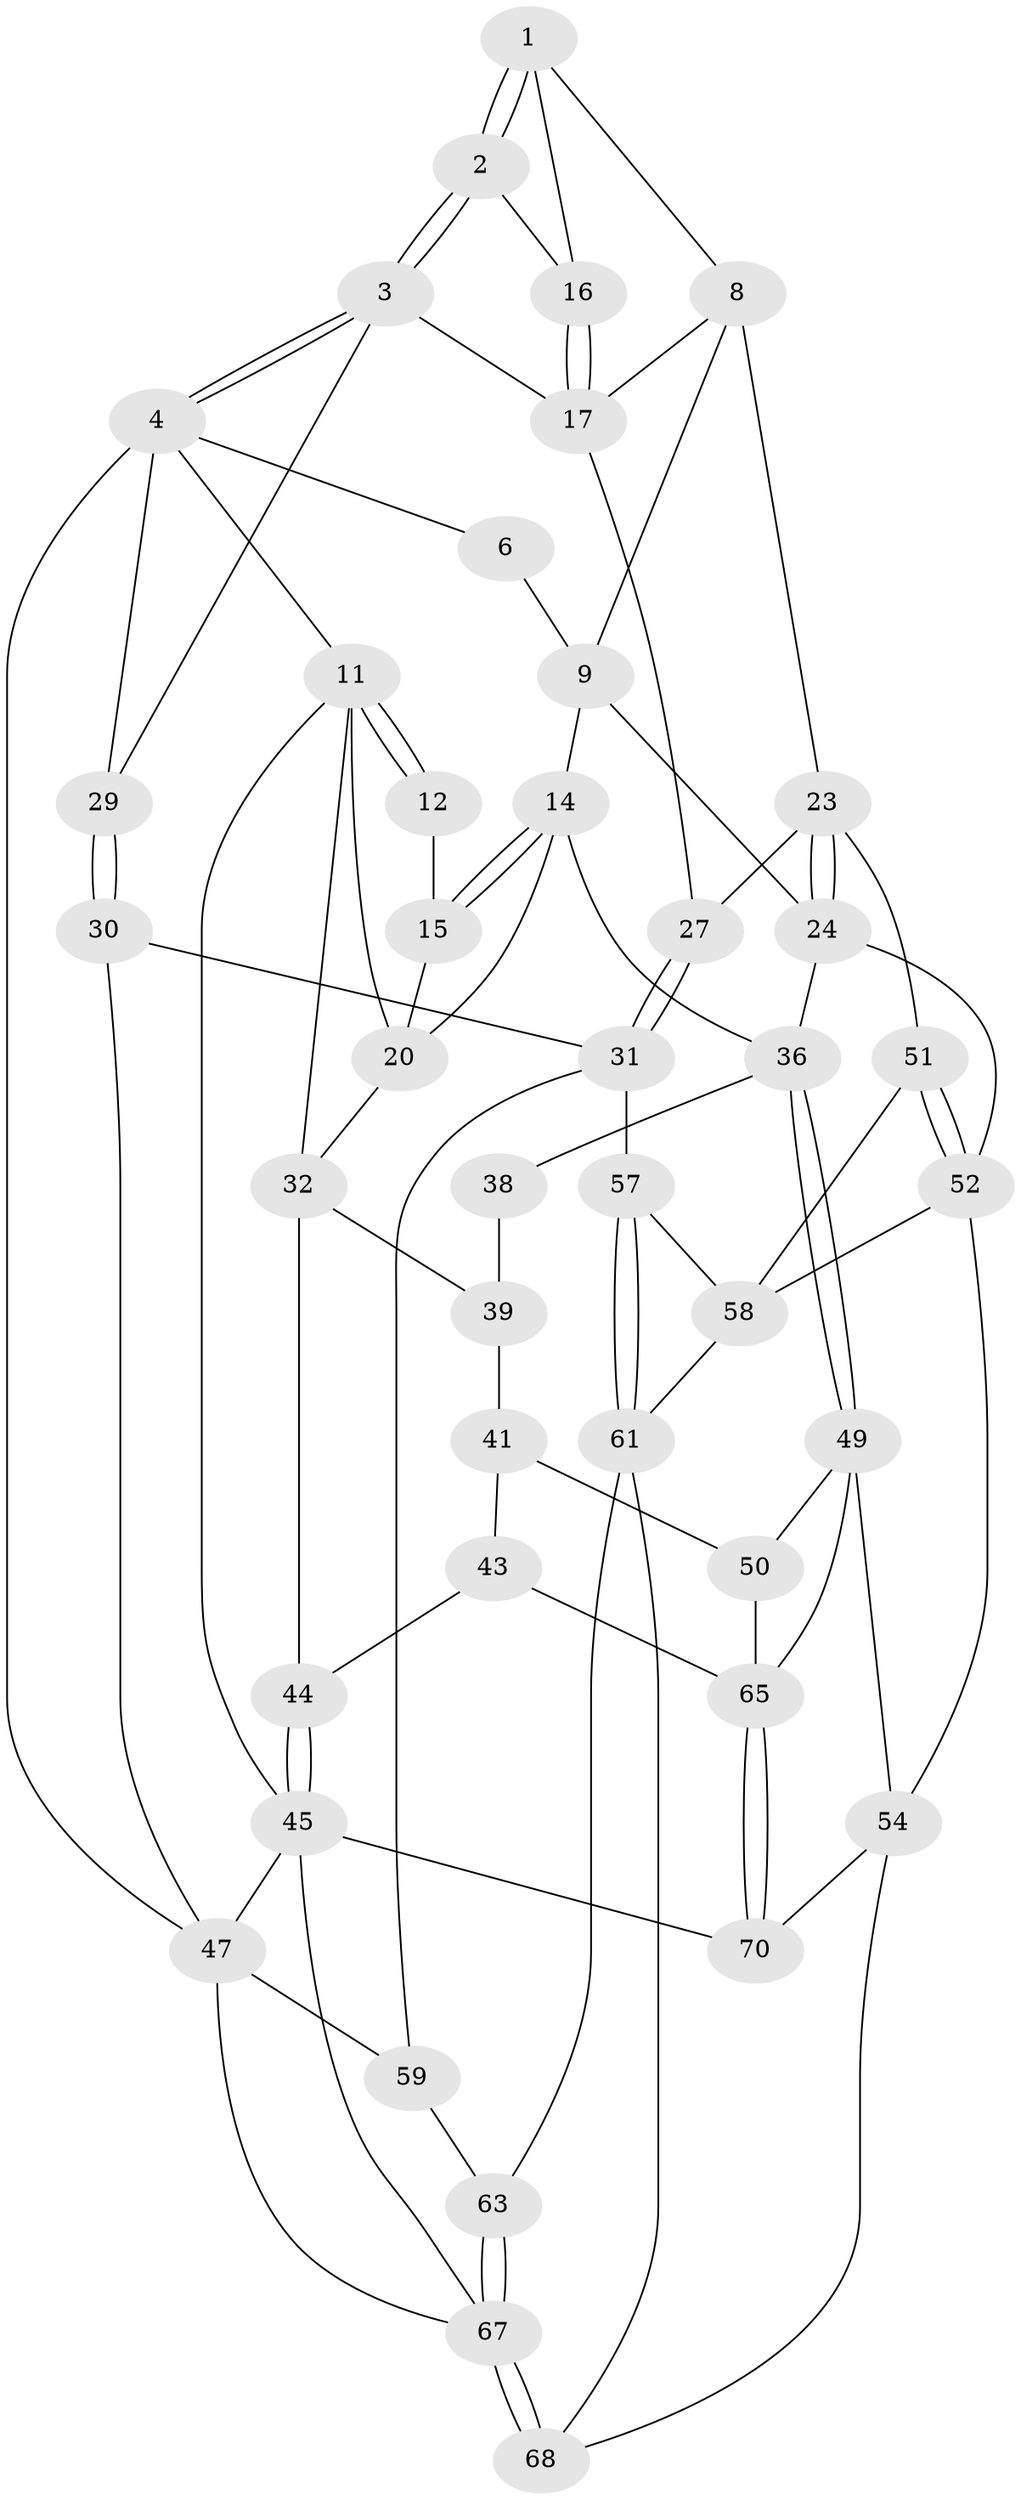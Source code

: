 // original degree distribution, {3: 0.027777777777777776, 5: 0.4444444444444444, 6: 0.25, 4: 0.2777777777777778}
// Generated by graph-tools (version 1.1) at 2025/42/03/06/25 10:42:32]
// undirected, 43 vertices, 92 edges
graph export_dot {
graph [start="1"]
  node [color=gray90,style=filled];
  1 [pos="+0.7217038584933665+0.004368906097903951",super="+7"];
  2 [pos="+0.8643437880818344+0.10526213061771719"];
  3 [pos="+1+0",super="+21"];
  4 [pos="+1+0",super="+5"];
  6 [pos="+0.6118219385053227+0",super="+10"];
  8 [pos="+0.6199433553655899+0.15506246356216224",super="+18"];
  9 [pos="+0.5056666358140142+0.12003087766062426",super="+13"];
  11 [pos="+0+0",super="+19"];
  12 [pos="+0.4391414505490506+0"];
  14 [pos="+0.34048725170741867+0.2653699141001558",super="+25"];
  15 [pos="+0.2515136006784755+0.17640821216895095"];
  16 [pos="+0.8133108446937617+0.17641069781940671"];
  17 [pos="+0.8119999111471634+0.19222358835061462",super="+22"];
  20 [pos="+0.13711444913900164+0.167485844819283",super="+26"];
  23 [pos="+0.6632036316724439+0.3973053640812211",super="+28"];
  24 [pos="+0.5732513007640564+0.37698352103064225",super="+35"];
  27 [pos="+0.7383177156141343+0.41662195525655543"];
  29 [pos="+0.92066613560831+0.30648443112819856",super="+34"];
  30 [pos="+0.9235609769661339+0.4294870621373624",super="+46"];
  31 [pos="+0.789743472397413+0.44100097092831425",super="+56"];
  32 [pos="+0.0999983822164335+0.3668010430825131",super="+33"];
  36 [pos="+0.36319568073665465+0.4100450688484049",super="+37"];
  38 [pos="+0.31223524660835933+0.38515022745504285"];
  39 [pos="+0.10259185431694182+0.37454894444666137",super="+40"];
  41 [pos="+0.07251919479992164+0.6373865076745272",super="+42"];
  43 [pos="+0+0.6720330323905772"];
  44 [pos="+0+0.6718040313829556"];
  45 [pos="+0+1",super="+72"];
  47 [pos="+1+1",super="+48"];
  49 [pos="+0.30200562961995747+0.6690266818167793",super="+55"];
  50 [pos="+0.21076956126951904+0.6782188013551588",super="+64"];
  51 [pos="+0.6704975017606774+0.4704260125955202"];
  52 [pos="+0.5129124241893944+0.6167051095668012",super="+53"];
  54 [pos="+0.38621248031784255+0.7048164403992817",super="+69"];
  57 [pos="+0.776047171604878+0.6065237434869727"];
  58 [pos="+0.6718299303088114+0.6038883687407923",super="+60"];
  59 [pos="+0.9816222545061062+0.7187954216956866"];
  61 [pos="+0.7317284276458917+0.7529320644934506",super="+62"];
  63 [pos="+0.8591228506027323+0.7673200000926862"];
  65 [pos="+0.21515373698294935+1",super="+66"];
  67 [pos="+0.7753519715841153+1",super="+71"];
  68 [pos="+0.5813352805740626+0.8055606460877835"];
  70 [pos="+0.21947147819384205+1"];
  1 -- 2;
  1 -- 2;
  1 -- 8;
  1 -- 16;
  2 -- 3;
  2 -- 3;
  2 -- 16;
  3 -- 4;
  3 -- 4;
  3 -- 17;
  3 -- 29;
  4 -- 29;
  4 -- 11;
  4 -- 6;
  4 -- 47;
  6 -- 9;
  8 -- 9;
  8 -- 17;
  8 -- 23;
  9 -- 24;
  9 -- 14;
  11 -- 12;
  11 -- 12;
  11 -- 45;
  11 -- 20;
  11 -- 32;
  12 -- 15;
  14 -- 15;
  14 -- 15;
  14 -- 20;
  14 -- 36;
  15 -- 20;
  16 -- 17;
  16 -- 17;
  17 -- 27;
  20 -- 32;
  23 -- 24;
  23 -- 24;
  23 -- 51;
  23 -- 27;
  24 -- 36;
  24 -- 52;
  27 -- 31;
  27 -- 31;
  29 -- 30 [weight=2];
  29 -- 30;
  30 -- 31;
  30 -- 47;
  31 -- 57;
  31 -- 59;
  32 -- 39;
  32 -- 44;
  36 -- 49;
  36 -- 49;
  36 -- 38;
  38 -- 39 [weight=2];
  39 -- 41;
  41 -- 50 [weight=2];
  41 -- 43;
  43 -- 44;
  43 -- 65;
  44 -- 45;
  44 -- 45;
  45 -- 47;
  45 -- 70;
  45 -- 67;
  47 -- 59;
  47 -- 67;
  49 -- 50;
  49 -- 65;
  49 -- 54;
  50 -- 65;
  51 -- 52;
  51 -- 52;
  51 -- 58;
  52 -- 54;
  52 -- 58;
  54 -- 70;
  54 -- 68;
  57 -- 58;
  57 -- 61;
  57 -- 61;
  58 -- 61;
  59 -- 63;
  61 -- 63;
  61 -- 68;
  63 -- 67;
  63 -- 67;
  65 -- 70;
  65 -- 70;
  67 -- 68;
  67 -- 68;
}
